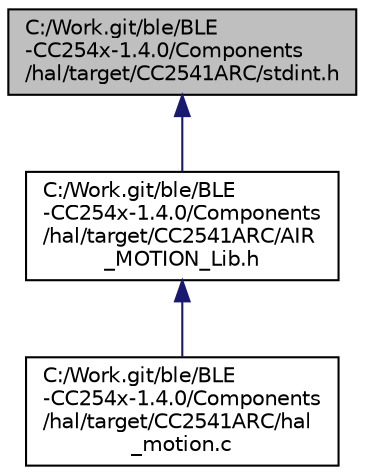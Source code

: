 digraph "C:/Work.git/ble/BLE-CC254x-1.4.0/Components/hal/target/CC2541ARC/stdint.h"
{
  edge [fontname="Helvetica",fontsize="10",labelfontname="Helvetica",labelfontsize="10"];
  node [fontname="Helvetica",fontsize="10",shape=record];
  Node1 [label="C:/Work.git/ble/BLE\l-CC254x-1.4.0/Components\l/hal/target/CC2541ARC/stdint.h",height=0.2,width=0.4,color="black", fillcolor="grey75", style="filled" fontcolor="black"];
  Node1 -> Node2 [dir="back",color="midnightblue",fontsize="10",style="solid",fontname="Helvetica"];
  Node2 [label="C:/Work.git/ble/BLE\l-CC254x-1.4.0/Components\l/hal/target/CC2541ARC/AIR\l_MOTION_Lib.h",height=0.2,width=0.4,color="black", fillcolor="white", style="filled",URL="$_a_i_r___m_o_t_i_o_n___lib_8h.html"];
  Node2 -> Node3 [dir="back",color="midnightblue",fontsize="10",style="solid",fontname="Helvetica"];
  Node3 [label="C:/Work.git/ble/BLE\l-CC254x-1.4.0/Components\l/hal/target/CC2541ARC/hal\l_motion.c",height=0.2,width=0.4,color="black", fillcolor="white", style="filled",URL="$hal__motion_8c.html"];
}
